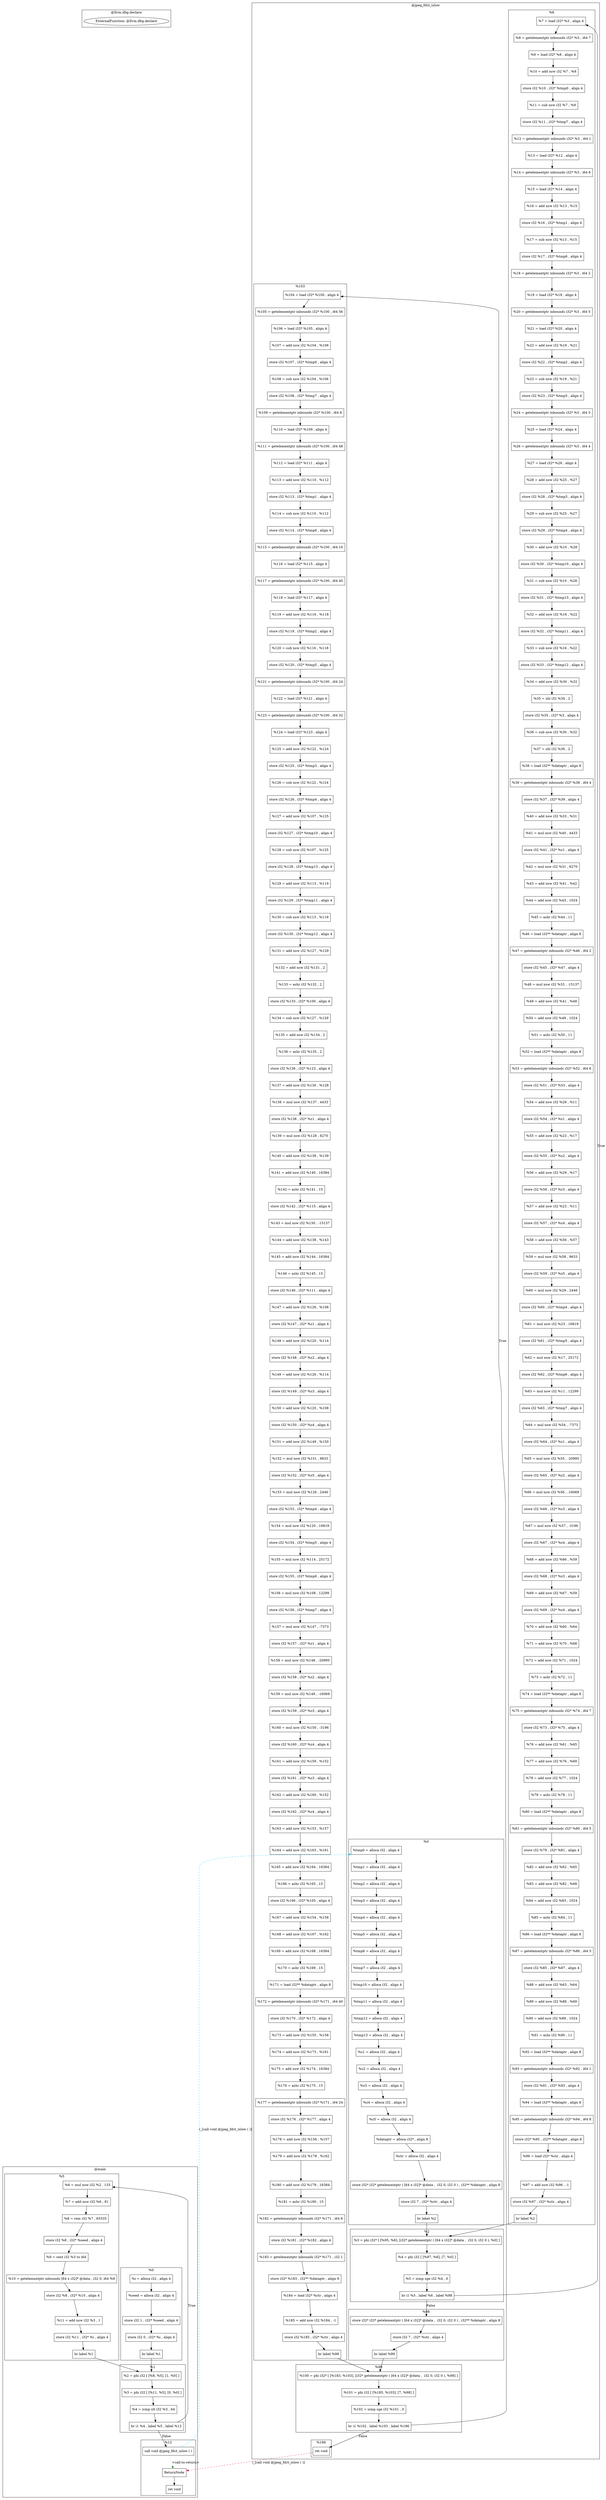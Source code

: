 digraph {
    subgraph cluster_363 {
        graph [label="@llvm.dbg.declare"];
        363 [label="ExternalFunction: @llvm.dbg.declare"];
    }
    subgraph cluster_3 {
        graph [label="@jpeg_fdct_islow"];
        subgraph cluster_4 {
            graph [label="%0"];
            6 [label="%tmp0 = alloca i32 , align 4"
              ,shape=box];
            7 [label="%tmp1 = alloca i32 , align 4"
              ,shape=box];
            8 [label="%tmp2 = alloca i32 , align 4"
              ,shape=box];
            9 [label="%tmp3 = alloca i32 , align 4"
              ,shape=box];
            10 [label="%tmp4 = alloca i32 , align 4"
               ,shape=box];
            11 [label="%tmp5 = alloca i32 , align 4"
               ,shape=box];
            12 [label="%tmp6 = alloca i32 , align 4"
               ,shape=box];
            13 [label="%tmp7 = alloca i32 , align 4"
               ,shape=box];
            14 [label="%tmp10 = alloca i32 , align 4"
               ,shape=box];
            15 [label="%tmp11 = alloca i32 , align 4"
               ,shape=box];
            16 [label="%tmp12 = alloca i32 , align 4"
               ,shape=box];
            17 [label="%tmp13 = alloca i32 , align 4"
               ,shape=box];
            18 [label="%z1 = alloca i32 , align 4"
               ,shape=box];
            19 [label="%z2 = alloca i32 , align 4"
               ,shape=box];
            20 [label="%z3 = alloca i32 , align 4"
               ,shape=box];
            21 [label="%z4 = alloca i32 , align 4"
               ,shape=box];
            22 [label="%z5 = alloca i32 , align 4"
               ,shape=box];
            23 [label="%dataptr = alloca i32* , align 8"
               ,shape=box];
            24 [label="%ctr = alloca i32 , align 4"
               ,shape=box];
            28 [label="store i32* i32* getelementptr ( [64 x i32]* @data ,  i32 0, i32 0 ) , i32** %dataptr , align 8"
               ,shape=box];
            30 [label="store i32 7 , i32* %ctr , align 4"
               ,shape=box];
            31 [label="br label %2"
               ,shape=box];
        }
        subgraph cluster_32 {
            graph [label="%2"];
            33 [label="%3 = phi i32* [ [%95, %6], [i32* getelementptr ( [64 x i32]* @data ,  i32 0, i32 0 ), %0] ]"
               ,shape=box];
            34 [label="%4 = phi i32 [ [%97, %6], [7, %0] ]"
               ,shape=box];
            35 [label="%5 = icmp sge i32 %4 , 0"
               ,shape=box];
            36 [label="br i1 %5 , label %6 , label %98"
               ,shape=box];
        }
        subgraph cluster_37 {
            graph [label="%6"];
            38 [label="%7 = load i32* %3 , align 4"
               ,shape=box];
            39 [label="%8 = getelementptr inbounds i32* %3 , i64 7"
               ,shape=box];
            41 [label="%9 = load i32* %8 , align 4"
               ,shape=box];
            42 [label="%10 = add nsw i32 %7 , %9"
               ,shape=box];
            43 [label="store i32 %10 , i32* %tmp0 , align 4"
               ,shape=box];
            44 [label="%11 = sub nsw i32 %7 , %9"
               ,shape=box];
            45 [label="store i32 %11 , i32* %tmp7 , align 4"
               ,shape=box];
            46 [label="%12 = getelementptr inbounds i32* %3 , i64 1"
               ,shape=box];
            48 [label="%13 = load i32* %12 , align 4"
               ,shape=box];
            49 [label="%14 = getelementptr inbounds i32* %3 , i64 6"
               ,shape=box];
            51 [label="%15 = load i32* %14 , align 4"
               ,shape=box];
            52 [label="%16 = add nsw i32 %13 , %15"
               ,shape=box];
            53 [label="store i32 %16 , i32* %tmp1 , align 4"
               ,shape=box];
            54 [label="%17 = sub nsw i32 %13 , %15"
               ,shape=box];
            55 [label="store i32 %17 , i32* %tmp6 , align 4"
               ,shape=box];
            56 [label="%18 = getelementptr inbounds i32* %3 , i64 2"
               ,shape=box];
            58 [label="%19 = load i32* %18 , align 4"
               ,shape=box];
            59 [label="%20 = getelementptr inbounds i32* %3 , i64 5"
               ,shape=box];
            61 [label="%21 = load i32* %20 , align 4"
               ,shape=box];
            62 [label="%22 = add nsw i32 %19 , %21"
               ,shape=box];
            63 [label="store i32 %22 , i32* %tmp2 , align 4"
               ,shape=box];
            64 [label="%23 = sub nsw i32 %19 , %21"
               ,shape=box];
            65 [label="store i32 %23 , i32* %tmp5 , align 4"
               ,shape=box];
            66 [label="%24 = getelementptr inbounds i32* %3 , i64 3"
               ,shape=box];
            68 [label="%25 = load i32* %24 , align 4"
               ,shape=box];
            69 [label="%26 = getelementptr inbounds i32* %3 , i64 4"
               ,shape=box];
            71 [label="%27 = load i32* %26 , align 4"
               ,shape=box];
            72 [label="%28 = add nsw i32 %25 , %27"
               ,shape=box];
            73 [label="store i32 %28 , i32* %tmp3 , align 4"
               ,shape=box];
            74 [label="%29 = sub nsw i32 %25 , %27"
               ,shape=box];
            75 [label="store i32 %29 , i32* %tmp4 , align 4"
               ,shape=box];
            76 [label="%30 = add nsw i32 %10 , %28"
               ,shape=box];
            77 [label="store i32 %30 , i32* %tmp10 , align 4"
               ,shape=box];
            78 [label="%31 = sub nsw i32 %10 , %28"
               ,shape=box];
            79 [label="store i32 %31 , i32* %tmp13 , align 4"
               ,shape=box];
            80 [label="%32 = add nsw i32 %16 , %22"
               ,shape=box];
            81 [label="store i32 %32 , i32* %tmp11 , align 4"
               ,shape=box];
            82 [label="%33 = sub nsw i32 %16 , %22"
               ,shape=box];
            83 [label="store i32 %33 , i32* %tmp12 , align 4"
               ,shape=box];
            84 [label="%34 = add nsw i32 %30 , %32"
               ,shape=box];
            86 [label="%35 = shl i32 %34 , 2"
               ,shape=box];
            87 [label="store i32 %35 , i32* %3 , align 4"
               ,shape=box];
            88 [label="%36 = sub nsw i32 %30 , %32"
               ,shape=box];
            89 [label="%37 = shl i32 %36 , 2"
               ,shape=box];
            90 [label="%38 = load i32** %dataptr , align 8"
               ,shape=box];
            91 [label="%39 = getelementptr inbounds i32* %38 , i64 4"
               ,shape=box];
            92 [label="store i32 %37 , i32* %39 , align 4"
               ,shape=box];
            93 [label="%40 = add nsw i32 %33 , %31"
               ,shape=box];
            95 [label="%41 = mul nsw i32 %40 , 4433"
               ,shape=box];
            96 [label="store i32 %41 , i32* %z1 , align 4"
               ,shape=box];
            98 [label="%42 = mul nsw i32 %31 , 6270"
               ,shape=box];
            99 [label="%43 = add nsw i32 %41 , %42"
               ,shape=box];
            101 [label="%44 = add nsw i32 %43 , 1024"
                ,shape=box];
            103 [label="%45 = ashr i32 %44 , 11"
                ,shape=box];
            104 [label="%46 = load i32** %dataptr , align 8"
                ,shape=box];
            105 [label="%47 = getelementptr inbounds i32* %46 , i64 2"
                ,shape=box];
            106 [label="store i32 %45 , i32* %47 , align 4"
                ,shape=box];
            108 [label="%48 = mul nsw i32 %33 , -15137"
                ,shape=box];
            109 [label="%49 = add nsw i32 %41 , %48"
                ,shape=box];
            110 [label="%50 = add nsw i32 %49 , 1024"
                ,shape=box];
            111 [label="%51 = ashr i32 %50 , 11"
                ,shape=box];
            112 [label="%52 = load i32** %dataptr , align 8"
                ,shape=box];
            113 [label="%53 = getelementptr inbounds i32* %52 , i64 6"
                ,shape=box];
            114 [label="store i32 %51 , i32* %53 , align 4"
                ,shape=box];
            115 [label="%54 = add nsw i32 %29 , %11"
                ,shape=box];
            116 [label="store i32 %54 , i32* %z1 , align 4"
                ,shape=box];
            117 [label="%55 = add nsw i32 %23 , %17"
                ,shape=box];
            118 [label="store i32 %55 , i32* %z2 , align 4"
                ,shape=box];
            119 [label="%56 = add nsw i32 %29 , %17"
                ,shape=box];
            120 [label="store i32 %56 , i32* %z3 , align 4"
                ,shape=box];
            121 [label="%57 = add nsw i32 %23 , %11"
                ,shape=box];
            122 [label="store i32 %57 , i32* %z4 , align 4"
                ,shape=box];
            123 [label="%58 = add nsw i32 %56 , %57"
                ,shape=box];
            125 [label="%59 = mul nsw i32 %58 , 9633"
                ,shape=box];
            126 [label="store i32 %59 , i32* %z5 , align 4"
                ,shape=box];
            128 [label="%60 = mul nsw i32 %29 , 2446"
                ,shape=box];
            129 [label="store i32 %60 , i32* %tmp4 , align 4"
                ,shape=box];
            131 [label="%61 = mul nsw i32 %23 , 16819"
                ,shape=box];
            132 [label="store i32 %61 , i32* %tmp5 , align 4"
                ,shape=box];
            134 [label="%62 = mul nsw i32 %17 , 25172"
                ,shape=box];
            135 [label="store i32 %62 , i32* %tmp6 , align 4"
                ,shape=box];
            137 [label="%63 = mul nsw i32 %11 , 12299"
                ,shape=box];
            138 [label="store i32 %63 , i32* %tmp7 , align 4"
                ,shape=box];
            140 [label="%64 = mul nsw i32 %54 , -7373"
                ,shape=box];
            141 [label="store i32 %64 , i32* %z1 , align 4"
                ,shape=box];
            143 [label="%65 = mul nsw i32 %55 , -20995"
                ,shape=box];
            144 [label="store i32 %65 , i32* %z2 , align 4"
                ,shape=box];
            146 [label="%66 = mul nsw i32 %56 , -16069"
                ,shape=box];
            147 [label="store i32 %66 , i32* %z3 , align 4"
                ,shape=box];
            149 [label="%67 = mul nsw i32 %57 , -3196"
                ,shape=box];
            150 [label="store i32 %67 , i32* %z4 , align 4"
                ,shape=box];
            151 [label="%68 = add nsw i32 %66 , %59"
                ,shape=box];
            152 [label="store i32 %68 , i32* %z3 , align 4"
                ,shape=box];
            153 [label="%69 = add nsw i32 %67 , %59"
                ,shape=box];
            154 [label="store i32 %69 , i32* %z4 , align 4"
                ,shape=box];
            155 [label="%70 = add nsw i32 %60 , %64"
                ,shape=box];
            156 [label="%71 = add nsw i32 %70 , %68"
                ,shape=box];
            157 [label="%72 = add nsw i32 %71 , 1024"
                ,shape=box];
            158 [label="%73 = ashr i32 %72 , 11"
                ,shape=box];
            159 [label="%74 = load i32** %dataptr , align 8"
                ,shape=box];
            160 [label="%75 = getelementptr inbounds i32* %74 , i64 7"
                ,shape=box];
            161 [label="store i32 %73 , i32* %75 , align 4"
                ,shape=box];
            162 [label="%76 = add nsw i32 %61 , %65"
                ,shape=box];
            163 [label="%77 = add nsw i32 %76 , %69"
                ,shape=box];
            164 [label="%78 = add nsw i32 %77 , 1024"
                ,shape=box];
            165 [label="%79 = ashr i32 %78 , 11"
                ,shape=box];
            166 [label="%80 = load i32** %dataptr , align 8"
                ,shape=box];
            167 [label="%81 = getelementptr inbounds i32* %80 , i64 5"
                ,shape=box];
            168 [label="store i32 %79 , i32* %81 , align 4"
                ,shape=box];
            169 [label="%82 = add nsw i32 %62 , %65"
                ,shape=box];
            170 [label="%83 = add nsw i32 %82 , %68"
                ,shape=box];
            171 [label="%84 = add nsw i32 %83 , 1024"
                ,shape=box];
            172 [label="%85 = ashr i32 %84 , 11"
                ,shape=box];
            173 [label="%86 = load i32** %dataptr , align 8"
                ,shape=box];
            174 [label="%87 = getelementptr inbounds i32* %86 , i64 3"
                ,shape=box];
            175 [label="store i32 %85 , i32* %87 , align 4"
                ,shape=box];
            176 [label="%88 = add nsw i32 %63 , %64"
                ,shape=box];
            177 [label="%89 = add nsw i32 %88 , %69"
                ,shape=box];
            178 [label="%90 = add nsw i32 %89 , 1024"
                ,shape=box];
            179 [label="%91 = ashr i32 %90 , 11"
                ,shape=box];
            180 [label="%92 = load i32** %dataptr , align 8"
                ,shape=box];
            181 [label="%93 = getelementptr inbounds i32* %92 , i64 1"
                ,shape=box];
            182 [label="store i32 %91 , i32* %93 , align 4"
                ,shape=box];
            183 [label="%94 = load i32** %dataptr , align 8"
                ,shape=box];
            184 [label="%95 = getelementptr inbounds i32* %94 , i64 8"
                ,shape=box];
            186 [label="store i32* %95 , i32** %dataptr , align 8"
                ,shape=box];
            187 [label="%96 = load i32* %ctr , align 4"
                ,shape=box];
            189 [label="%97 = add nsw i32 %96 , -1"
                ,shape=box];
            190 [label="store i32 %97 , i32* %ctr , align 4"
                ,shape=box];
            191 [label="br label %2"
                ,shape=box];
        }
        subgraph cluster_192 {
            graph [label="%98"];
            193 [label="store i32* i32* getelementptr ( [64 x i32]* @data ,  i32 0, i32 0 ) , i32** %dataptr , align 8"
                ,shape=box];
            194 [label="store i32 7 , i32* %ctr , align 4"
                ,shape=box];
            195 [label="br label %99"
                ,shape=box];
        }
        subgraph cluster_196 {
            graph [label="%99"];
            197 [label="%100 = phi i32* [ [%183, %103], [i32* getelementptr ( [64 x i32]* @data ,  i32 0, i32 0 ), %98] ]"
                ,shape=box];
            198 [label="%101 = phi i32 [ [%185, %103], [7, %98] ]"
                ,shape=box];
            199 [label="%102 = icmp sge i32 %101 , 0"
                ,shape=box];
            200 [label="br i1 %102 , label %103 , label %186"
                ,shape=box];
        }
        subgraph cluster_201 {
            graph [label="%103"];
            202 [label="%104 = load i32* %100 , align 4"
                ,shape=box];
            203 [label="%105 = getelementptr inbounds i32* %100 , i64 56"
                ,shape=box];
            205 [label="%106 = load i32* %105 , align 4"
                ,shape=box];
            206 [label="%107 = add nsw i32 %104 , %106"
                ,shape=box];
            207 [label="store i32 %107 , i32* %tmp0 , align 4"
                ,shape=box];
            208 [label="%108 = sub nsw i32 %104 , %106"
                ,shape=box];
            209 [label="store i32 %108 , i32* %tmp7 , align 4"
                ,shape=box];
            210 [label="%109 = getelementptr inbounds i32* %100 , i64 8"
                ,shape=box];
            211 [label="%110 = load i32* %109 , align 4"
                ,shape=box];
            212 [label="%111 = getelementptr inbounds i32* %100 , i64 48"
                ,shape=box];
            214 [label="%112 = load i32* %111 , align 4"
                ,shape=box];
            215 [label="%113 = add nsw i32 %110 , %112"
                ,shape=box];
            216 [label="store i32 %113 , i32* %tmp1 , align 4"
                ,shape=box];
            217 [label="%114 = sub nsw i32 %110 , %112"
                ,shape=box];
            218 [label="store i32 %114 , i32* %tmp6 , align 4"
                ,shape=box];
            219 [label="%115 = getelementptr inbounds i32* %100 , i64 16"
                ,shape=box];
            221 [label="%116 = load i32* %115 , align 4"
                ,shape=box];
            222 [label="%117 = getelementptr inbounds i32* %100 , i64 40"
                ,shape=box];
            224 [label="%118 = load i32* %117 , align 4"
                ,shape=box];
            225 [label="%119 = add nsw i32 %116 , %118"
                ,shape=box];
            226 [label="store i32 %119 , i32* %tmp2 , align 4"
                ,shape=box];
            227 [label="%120 = sub nsw i32 %116 , %118"
                ,shape=box];
            228 [label="store i32 %120 , i32* %tmp5 , align 4"
                ,shape=box];
            229 [label="%121 = getelementptr inbounds i32* %100 , i64 24"
                ,shape=box];
            231 [label="%122 = load i32* %121 , align 4"
                ,shape=box];
            232 [label="%123 = getelementptr inbounds i32* %100 , i64 32"
                ,shape=box];
            234 [label="%124 = load i32* %123 , align 4"
                ,shape=box];
            235 [label="%125 = add nsw i32 %122 , %124"
                ,shape=box];
            236 [label="store i32 %125 , i32* %tmp3 , align 4"
                ,shape=box];
            237 [label="%126 = sub nsw i32 %122 , %124"
                ,shape=box];
            238 [label="store i32 %126 , i32* %tmp4 , align 4"
                ,shape=box];
            239 [label="%127 = add nsw i32 %107 , %125"
                ,shape=box];
            240 [label="store i32 %127 , i32* %tmp10 , align 4"
                ,shape=box];
            241 [label="%128 = sub nsw i32 %107 , %125"
                ,shape=box];
            242 [label="store i32 %128 , i32* %tmp13 , align 4"
                ,shape=box];
            243 [label="%129 = add nsw i32 %113 , %119"
                ,shape=box];
            244 [label="store i32 %129 , i32* %tmp11 , align 4"
                ,shape=box];
            245 [label="%130 = sub nsw i32 %113 , %119"
                ,shape=box];
            246 [label="store i32 %130 , i32* %tmp12 , align 4"
                ,shape=box];
            247 [label="%131 = add nsw i32 %127 , %129"
                ,shape=box];
            248 [label="%132 = add nsw i32 %131 , 2"
                ,shape=box];
            249 [label="%133 = ashr i32 %132 , 2"
                ,shape=box];
            250 [label="store i32 %133 , i32* %100 , align 4"
                ,shape=box];
            251 [label="%134 = sub nsw i32 %127 , %129"
                ,shape=box];
            252 [label="%135 = add nsw i32 %134 , 2"
                ,shape=box];
            253 [label="%136 = ashr i32 %135 , 2"
                ,shape=box];
            254 [label="store i32 %136 , i32* %123 , align 4"
                ,shape=box];
            255 [label="%137 = add nsw i32 %130 , %128"
                ,shape=box];
            256 [label="%138 = mul nsw i32 %137 , 4433"
                ,shape=box];
            257 [label="store i32 %138 , i32* %z1 , align 4"
                ,shape=box];
            258 [label="%139 = mul nsw i32 %128 , 6270"
                ,shape=box];
            259 [label="%140 = add nsw i32 %138 , %139"
                ,shape=box];
            261 [label="%141 = add nsw i32 %140 , 16384"
                ,shape=box];
            263 [label="%142 = ashr i32 %141 , 15"
                ,shape=box];
            264 [label="store i32 %142 , i32* %115 , align 4"
                ,shape=box];
            265 [label="%143 = mul nsw i32 %130 , -15137"
                ,shape=box];
            266 [label="%144 = add nsw i32 %138 , %143"
                ,shape=box];
            267 [label="%145 = add nsw i32 %144 , 16384"
                ,shape=box];
            268 [label="%146 = ashr i32 %145 , 15"
                ,shape=box];
            269 [label="store i32 %146 , i32* %111 , align 4"
                ,shape=box];
            270 [label="%147 = add nsw i32 %126 , %108"
                ,shape=box];
            271 [label="store i32 %147 , i32* %z1 , align 4"
                ,shape=box];
            272 [label="%148 = add nsw i32 %120 , %114"
                ,shape=box];
            273 [label="store i32 %148 , i32* %z2 , align 4"
                ,shape=box];
            274 [label="%149 = add nsw i32 %126 , %114"
                ,shape=box];
            275 [label="store i32 %149 , i32* %z3 , align 4"
                ,shape=box];
            276 [label="%150 = add nsw i32 %120 , %108"
                ,shape=box];
            277 [label="store i32 %150 , i32* %z4 , align 4"
                ,shape=box];
            278 [label="%151 = add nsw i32 %149 , %150"
                ,shape=box];
            279 [label="%152 = mul nsw i32 %151 , 9633"
                ,shape=box];
            280 [label="store i32 %152 , i32* %z5 , align 4"
                ,shape=box];
            281 [label="%153 = mul nsw i32 %126 , 2446"
                ,shape=box];
            282 [label="store i32 %153 , i32* %tmp4 , align 4"
                ,shape=box];
            283 [label="%154 = mul nsw i32 %120 , 16819"
                ,shape=box];
            284 [label="store i32 %154 , i32* %tmp5 , align 4"
                ,shape=box];
            285 [label="%155 = mul nsw i32 %114 , 25172"
                ,shape=box];
            286 [label="store i32 %155 , i32* %tmp6 , align 4"
                ,shape=box];
            287 [label="%156 = mul nsw i32 %108 , 12299"
                ,shape=box];
            288 [label="store i32 %156 , i32* %tmp7 , align 4"
                ,shape=box];
            289 [label="%157 = mul nsw i32 %147 , -7373"
                ,shape=box];
            290 [label="store i32 %157 , i32* %z1 , align 4"
                ,shape=box];
            291 [label="%158 = mul nsw i32 %148 , -20995"
                ,shape=box];
            292 [label="store i32 %158 , i32* %z2 , align 4"
                ,shape=box];
            293 [label="%159 = mul nsw i32 %149 , -16069"
                ,shape=box];
            294 [label="store i32 %159 , i32* %z3 , align 4"
                ,shape=box];
            295 [label="%160 = mul nsw i32 %150 , -3196"
                ,shape=box];
            296 [label="store i32 %160 , i32* %z4 , align 4"
                ,shape=box];
            297 [label="%161 = add nsw i32 %159 , %152"
                ,shape=box];
            298 [label="store i32 %161 , i32* %z3 , align 4"
                ,shape=box];
            299 [label="%162 = add nsw i32 %160 , %152"
                ,shape=box];
            300 [label="store i32 %162 , i32* %z4 , align 4"
                ,shape=box];
            301 [label="%163 = add nsw i32 %153 , %157"
                ,shape=box];
            302 [label="%164 = add nsw i32 %163 , %161"
                ,shape=box];
            303 [label="%165 = add nsw i32 %164 , 16384"
                ,shape=box];
            304 [label="%166 = ashr i32 %165 , 15"
                ,shape=box];
            305 [label="store i32 %166 , i32* %105 , align 4"
                ,shape=box];
            306 [label="%167 = add nsw i32 %154 , %158"
                ,shape=box];
            307 [label="%168 = add nsw i32 %167 , %162"
                ,shape=box];
            308 [label="%169 = add nsw i32 %168 , 16384"
                ,shape=box];
            309 [label="%170 = ashr i32 %169 , 15"
                ,shape=box];
            310 [label="%171 = load i32** %dataptr , align 8"
                ,shape=box];
            311 [label="%172 = getelementptr inbounds i32* %171 , i64 40"
                ,shape=box];
            312 [label="store i32 %170 , i32* %172 , align 4"
                ,shape=box];
            313 [label="%173 = add nsw i32 %155 , %158"
                ,shape=box];
            314 [label="%174 = add nsw i32 %173 , %161"
                ,shape=box];
            315 [label="%175 = add nsw i32 %174 , 16384"
                ,shape=box];
            316 [label="%176 = ashr i32 %175 , 15"
                ,shape=box];
            317 [label="%177 = getelementptr inbounds i32* %171 , i64 24"
                ,shape=box];
            318 [label="store i32 %176 , i32* %177 , align 4"
                ,shape=box];
            319 [label="%178 = add nsw i32 %156 , %157"
                ,shape=box];
            320 [label="%179 = add nsw i32 %178 , %162"
                ,shape=box];
            321 [label="%180 = add nsw i32 %179 , 16384"
                ,shape=box];
            322 [label="%181 = ashr i32 %180 , 15"
                ,shape=box];
            323 [label="%182 = getelementptr inbounds i32* %171 , i64 8"
                ,shape=box];
            324 [label="store i32 %181 , i32* %182 , align 4"
                ,shape=box];
            325 [label="%183 = getelementptr inbounds i32* %171 , i32 1"
                ,shape=box];
            326 [label="store i32* %183 , i32** %dataptr , align 8"
                ,shape=box];
            327 [label="%184 = load i32* %ctr , align 4"
                ,shape=box];
            328 [label="%185 = add nsw i32 %184 , -1"
                ,shape=box];
            329 [label="store i32 %185 , i32* %ctr , align 4"
                ,shape=box];
            330 [label="br label %99"
                ,shape=box];
        }
        subgraph cluster_331 {
            graph [label="%186"];
            332 [label="ret void"
                ,shape=box];
        }
    }
    subgraph cluster_333 {
        graph [label="@main"];
        subgraph cluster_334 {
            graph [label="%0"];
            335 [label="%i = alloca i32 , align 4"
                ,shape=box];
            336 [label="%seed = alloca i32 , align 4"
                ,shape=box];
            337 [label="store i32 1 , i32* %seed , align 4"
                ,shape=box];
            338 [label="store i32 0 , i32* %i , align 4"
                ,shape=box];
            339 [label="br label %1"
                ,shape=box];
        }
        subgraph cluster_340 {
            graph [label="%1"];
            341 [label="%2 = phi i32 [ [%8, %5], [1, %0] ]"
                ,shape=box];
            342 [label="%3 = phi i32 [ [%11, %5], [0, %0] ]"
                ,shape=box];
            343 [label="%4 = icmp slt i32 %3 , 64"
                ,shape=box];
            345 [label="br i1 %4 , label %5 , label %12"
                ,shape=box];
        }
        subgraph cluster_346 {
            graph [label="%5"];
            348 [label="%6 = mul nsw i32 %2 , 133"
                ,shape=box];
            350 [label="%7 = add nsw i32 %6 , 81"
                ,shape=box];
            352 [label="%8 = rem i32 %7 , 65535"
                ,shape=box];
            353 [label="store i32 %8 , i32* %seed , align 4"
                ,shape=box];
            354 [label="%9 = sext i32 %3 to i64"
                ,shape=box];
            355 [label="%10 = getelementptr inbounds [64 x i32]* @data , i32 0, i64 %9"
                ,shape=box];
            356 [label="store i32 %8 , i32* %10 , align 4"
                ,shape=box];
            357 [label="%11 = add nsw i32 %3 , 1"
                ,shape=box];
            358 [label="store i32 %11 , i32* %i , align 4"
                ,shape=box];
            359 [label="br label %1"
                ,shape=box];
        }
        subgraph cluster_360 {
            graph [label="%12"];
            -361 [label=ReturnNode
                 ,shape=box];
            361 [label="call void @jpeg_fdct_islow ( )"
                ,shape=box];
            362 [label="ret void"
                ,shape=box];
        }
    }
    -361 -> 362 [label=""];
    6 -> 7 [label=""];
    7 -> 8 [label=""];
    8 -> 9 [label=""];
    9 -> 10 [label=""];
    10 -> 11 [label=""];
    11 -> 12 [label=""];
    12 -> 13 [label=""];
    13 -> 14 [label=""];
    14 -> 15 [label=""];
    15 -> 16 [label=""];
    16 -> 17 [label=""];
    17 -> 18 [label=""];
    18 -> 19 [label=""];
    19 -> 20 [label=""];
    20 -> 21 [label=""];
    21 -> 22 [label=""];
    22 -> 23 [label=""];
    23 -> 24 [label=""];
    24 -> 28 [label=""];
    28 -> 30 [label=""];
    30 -> 31 [label=""];
    31 -> 33 [label=""];
    33 -> 34 [label=""];
    34 -> 35 [label=""];
    35 -> 36 [label=""];
    36 -> 38 [label=True];
    36 -> 193 [label=False];
    38 -> 39 [label=""];
    39 -> 41 [label=""];
    41 -> 42 [label=""];
    42 -> 43 [label=""];
    43 -> 44 [label=""];
    44 -> 45 [label=""];
    45 -> 46 [label=""];
    46 -> 48 [label=""];
    48 -> 49 [label=""];
    49 -> 51 [label=""];
    51 -> 52 [label=""];
    52 -> 53 [label=""];
    53 -> 54 [label=""];
    54 -> 55 [label=""];
    55 -> 56 [label=""];
    56 -> 58 [label=""];
    58 -> 59 [label=""];
    59 -> 61 [label=""];
    61 -> 62 [label=""];
    62 -> 63 [label=""];
    63 -> 64 [label=""];
    64 -> 65 [label=""];
    65 -> 66 [label=""];
    66 -> 68 [label=""];
    68 -> 69 [label=""];
    69 -> 71 [label=""];
    71 -> 72 [label=""];
    72 -> 73 [label=""];
    73 -> 74 [label=""];
    74 -> 75 [label=""];
    75 -> 76 [label=""];
    76 -> 77 [label=""];
    77 -> 78 [label=""];
    78 -> 79 [label=""];
    79 -> 80 [label=""];
    80 -> 81 [label=""];
    81 -> 82 [label=""];
    82 -> 83 [label=""];
    83 -> 84 [label=""];
    84 -> 86 [label=""];
    86 -> 87 [label=""];
    87 -> 88 [label=""];
    88 -> 89 [label=""];
    89 -> 90 [label=""];
    90 -> 91 [label=""];
    91 -> 92 [label=""];
    92 -> 93 [label=""];
    93 -> 95 [label=""];
    95 -> 96 [label=""];
    96 -> 98 [label=""];
    98 -> 99 [label=""];
    99 -> 101 [label=""];
    101 -> 103 [label=""];
    103 -> 104 [label=""];
    104 -> 105 [label=""];
    105 -> 106 [label=""];
    106 -> 108 [label=""];
    108 -> 109 [label=""];
    109 -> 110 [label=""];
    110 -> 111 [label=""];
    111 -> 112 [label=""];
    112 -> 113 [label=""];
    113 -> 114 [label=""];
    114 -> 115 [label=""];
    115 -> 116 [label=""];
    116 -> 117 [label=""];
    117 -> 118 [label=""];
    118 -> 119 [label=""];
    119 -> 120 [label=""];
    120 -> 121 [label=""];
    121 -> 122 [label=""];
    122 -> 123 [label=""];
    123 -> 125 [label=""];
    125 -> 126 [label=""];
    126 -> 128 [label=""];
    128 -> 129 [label=""];
    129 -> 131 [label=""];
    131 -> 132 [label=""];
    132 -> 134 [label=""];
    134 -> 135 [label=""];
    135 -> 137 [label=""];
    137 -> 138 [label=""];
    138 -> 140 [label=""];
    140 -> 141 [label=""];
    141 -> 143 [label=""];
    143 -> 144 [label=""];
    144 -> 146 [label=""];
    146 -> 147 [label=""];
    147 -> 149 [label=""];
    149 -> 150 [label=""];
    150 -> 151 [label=""];
    151 -> 152 [label=""];
    152 -> 153 [label=""];
    153 -> 154 [label=""];
    154 -> 155 [label=""];
    155 -> 156 [label=""];
    156 -> 157 [label=""];
    157 -> 158 [label=""];
    158 -> 159 [label=""];
    159 -> 160 [label=""];
    160 -> 161 [label=""];
    161 -> 162 [label=""];
    162 -> 163 [label=""];
    163 -> 164 [label=""];
    164 -> 165 [label=""];
    165 -> 166 [label=""];
    166 -> 167 [label=""];
    167 -> 168 [label=""];
    168 -> 169 [label=""];
    169 -> 170 [label=""];
    170 -> 171 [label=""];
    171 -> 172 [label=""];
    172 -> 173 [label=""];
    173 -> 174 [label=""];
    174 -> 175 [label=""];
    175 -> 176 [label=""];
    176 -> 177 [label=""];
    177 -> 178 [label=""];
    178 -> 179 [label=""];
    179 -> 180 [label=""];
    180 -> 181 [label=""];
    181 -> 182 [label=""];
    182 -> 183 [label=""];
    183 -> 184 [label=""];
    184 -> 186 [label=""];
    186 -> 187 [label=""];
    187 -> 189 [label=""];
    189 -> 190 [label=""];
    190 -> 191 [label=""];
    191 -> 33 [label=""];
    193 -> 194 [label=""];
    194 -> 195 [label=""];
    195 -> 197 [label=""];
    197 -> 198 [label=""];
    198 -> 199 [label=""];
    199 -> 200 [label=""];
    200 -> 202 [label=True];
    200 -> 332 [label=False];
    202 -> 203 [label=""];
    203 -> 205 [label=""];
    205 -> 206 [label=""];
    206 -> 207 [label=""];
    207 -> 208 [label=""];
    208 -> 209 [label=""];
    209 -> 210 [label=""];
    210 -> 211 [label=""];
    211 -> 212 [label=""];
    212 -> 214 [label=""];
    214 -> 215 [label=""];
    215 -> 216 [label=""];
    216 -> 217 [label=""];
    217 -> 218 [label=""];
    218 -> 219 [label=""];
    219 -> 221 [label=""];
    221 -> 222 [label=""];
    222 -> 224 [label=""];
    224 -> 225 [label=""];
    225 -> 226 [label=""];
    226 -> 227 [label=""];
    227 -> 228 [label=""];
    228 -> 229 [label=""];
    229 -> 231 [label=""];
    231 -> 232 [label=""];
    232 -> 234 [label=""];
    234 -> 235 [label=""];
    235 -> 236 [label=""];
    236 -> 237 [label=""];
    237 -> 238 [label=""];
    238 -> 239 [label=""];
    239 -> 240 [label=""];
    240 -> 241 [label=""];
    241 -> 242 [label=""];
    242 -> 243 [label=""];
    243 -> 244 [label=""];
    244 -> 245 [label=""];
    245 -> 246 [label=""];
    246 -> 247 [label=""];
    247 -> 248 [label=""];
    248 -> 249 [label=""];
    249 -> 250 [label=""];
    250 -> 251 [label=""];
    251 -> 252 [label=""];
    252 -> 253 [label=""];
    253 -> 254 [label=""];
    254 -> 255 [label=""];
    255 -> 256 [label=""];
    256 -> 257 [label=""];
    257 -> 258 [label=""];
    258 -> 259 [label=""];
    259 -> 261 [label=""];
    261 -> 263 [label=""];
    263 -> 264 [label=""];
    264 -> 265 [label=""];
    265 -> 266 [label=""];
    266 -> 267 [label=""];
    267 -> 268 [label=""];
    268 -> 269 [label=""];
    269 -> 270 [label=""];
    270 -> 271 [label=""];
    271 -> 272 [label=""];
    272 -> 273 [label=""];
    273 -> 274 [label=""];
    274 -> 275 [label=""];
    275 -> 276 [label=""];
    276 -> 277 [label=""];
    277 -> 278 [label=""];
    278 -> 279 [label=""];
    279 -> 280 [label=""];
    280 -> 281 [label=""];
    281 -> 282 [label=""];
    282 -> 283 [label=""];
    283 -> 284 [label=""];
    284 -> 285 [label=""];
    285 -> 286 [label=""];
    286 -> 287 [label=""];
    287 -> 288 [label=""];
    288 -> 289 [label=""];
    289 -> 290 [label=""];
    290 -> 291 [label=""];
    291 -> 292 [label=""];
    292 -> 293 [label=""];
    293 -> 294 [label=""];
    294 -> 295 [label=""];
    295 -> 296 [label=""];
    296 -> 297 [label=""];
    297 -> 298 [label=""];
    298 -> 299 [label=""];
    299 -> 300 [label=""];
    300 -> 301 [label=""];
    301 -> 302 [label=""];
    302 -> 303 [label=""];
    303 -> 304 [label=""];
    304 -> 305 [label=""];
    305 -> 306 [label=""];
    306 -> 307 [label=""];
    307 -> 308 [label=""];
    308 -> 309 [label=""];
    309 -> 310 [label=""];
    310 -> 311 [label=""];
    311 -> 312 [label=""];
    312 -> 313 [label=""];
    313 -> 314 [label=""];
    314 -> 315 [label=""];
    315 -> 316 [label=""];
    316 -> 317 [label=""];
    317 -> 318 [label=""];
    318 -> 319 [label=""];
    319 -> 320 [label=""];
    320 -> 321 [label=""];
    321 -> 322 [label=""];
    322 -> 323 [label=""];
    323 -> 324 [label=""];
    324 -> 325 [label=""];
    325 -> 326 [label=""];
    326 -> 327 [label=""];
    327 -> 328 [label=""];
    328 -> 329 [label=""];
    329 -> 330 [label=""];
    330 -> 197 [label=""];
    332 -> -361 [label=")_[call void @jpeg_fdct_islow ( )]"
                ,style=dashed
                ,color=crimson];
    335 -> 336 [label=""];
    336 -> 337 [label=""];
    337 -> 338 [label=""];
    338 -> 339 [label=""];
    339 -> 341 [label=""];
    341 -> 342 [label=""];
    342 -> 343 [label=""];
    343 -> 345 [label=""];
    345 -> 348 [label=True];
    345 -> 361 [label=False];
    348 -> 350 [label=""];
    350 -> 352 [label=""];
    352 -> 353 [label=""];
    353 -> 354 [label=""];
    354 -> 355 [label=""];
    355 -> 356 [label=""];
    356 -> 357 [label=""];
    357 -> 358 [label=""];
    358 -> 359 [label=""];
    359 -> 341 [label=""];
    361 -> -361 [label="<call-to-return>"
                ,style=dotted
                ,color=forestgreen];
    361 -> 6 [label="(_[call void @jpeg_fdct_islow ( )]"
             ,style=dashed
             ,color=deepskyblue];
}